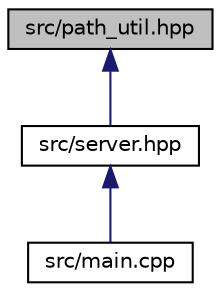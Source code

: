 digraph "src/path_util.hpp"
{
 // LATEX_PDF_SIZE
  edge [fontname="Helvetica",fontsize="10",labelfontname="Helvetica",labelfontsize="10"];
  node [fontname="Helvetica",fontsize="10",shape=record];
  Node1 [label="src/path_util.hpp",height=0.2,width=0.4,color="black", fillcolor="grey75", style="filled", fontcolor="black",tooltip="Получает путь к каталогу пользователя."];
  Node1 -> Node2 [dir="back",color="midnightblue",fontsize="10",style="solid"];
  Node2 [label="src/server.hpp",height=0.2,width=0.4,color="black", fillcolor="white", style="filled",URL="$server_8hpp.html",tooltip="Класс server_service."];
  Node2 -> Node3 [dir="back",color="midnightblue",fontsize="10",style="solid"];
  Node3 [label="src/main.cpp",height=0.2,width=0.4,color="black", fillcolor="white", style="filled",URL="$main_8cpp.html",tooltip=" "];
}
